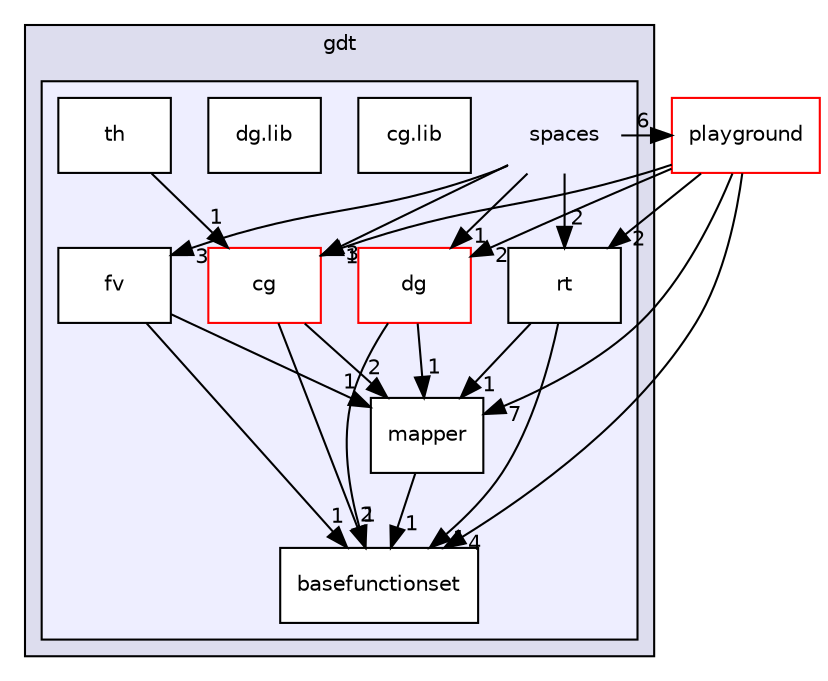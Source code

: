digraph "spaces" {
  compound=true
  node [ fontsize="10", fontname="Helvetica"];
  edge [ labelfontsize="10", labelfontname="Helvetica"];
  subgraph clusterdir_f1992dd472896fb89117bdc8155a3e1c {
    graph [ bgcolor="#ddddee", pencolor="black", label="gdt" fontname="Helvetica", fontsize="10", URL="dir_f1992dd472896fb89117bdc8155a3e1c.html"]
  subgraph clusterdir_c10f7938b13dcbddf851adbb235e7250 {
    graph [ bgcolor="#eeeeff", pencolor="black", label="" URL="dir_c10f7938b13dcbddf851adbb235e7250.html"];
    dir_c10f7938b13dcbddf851adbb235e7250 [shape=plaintext label="spaces"];
    dir_6d9e948cb89543348b04ec50bf9b369d [shape=box label="basefunctionset" color="black" fillcolor="white" style="filled" URL="dir_6d9e948cb89543348b04ec50bf9b369d.html"];
    dir_74593955b6c8233cbf9c2d7349ed4c8a [shape=box label="cg" color="red" fillcolor="white" style="filled" URL="dir_74593955b6c8233cbf9c2d7349ed4c8a.html"];
    dir_9dea32069628b4ba4ebb1554876dd5ab [shape=box label="cg.lib" color="black" fillcolor="white" style="filled" URL="dir_9dea32069628b4ba4ebb1554876dd5ab.html"];
    dir_0c0dbe7797438d96941af6c41d83f2df [shape=box label="dg" color="red" fillcolor="white" style="filled" URL="dir_0c0dbe7797438d96941af6c41d83f2df.html"];
    dir_3d4e25a21cc7c9f1810651d368a0f7a4 [shape=box label="dg.lib" color="black" fillcolor="white" style="filled" URL="dir_3d4e25a21cc7c9f1810651d368a0f7a4.html"];
    dir_d838a7dd0ebed0e32f16cce876ff4dd9 [shape=box label="fv" color="black" fillcolor="white" style="filled" URL="dir_d838a7dd0ebed0e32f16cce876ff4dd9.html"];
    dir_35f64527f749db039c56891c71e9c2c5 [shape=box label="mapper" color="black" fillcolor="white" style="filled" URL="dir_35f64527f749db039c56891c71e9c2c5.html"];
    dir_1efbf3611b5e4e22347a1989874655ef [shape=box label="rt" color="black" fillcolor="white" style="filled" URL="dir_1efbf3611b5e4e22347a1989874655ef.html"];
    dir_5554da2e65c51f2e76fe65f556dfcfbf [shape=box label="th" color="black" fillcolor="white" style="filled" URL="dir_5554da2e65c51f2e76fe65f556dfcfbf.html"];
  }
  }
  dir_c0688d8f58f2ac48be580c635590bfde [shape=box label="playground" fillcolor="white" style="filled" color="red" URL="dir_c0688d8f58f2ac48be580c635590bfde.html"];
  dir_35f64527f749db039c56891c71e9c2c5->dir_6d9e948cb89543348b04ec50bf9b369d [headlabel="1", labeldistance=1.5 headhref="dir_000030_000029.html"];
  dir_0c0dbe7797438d96941af6c41d83f2df->dir_35f64527f749db039c56891c71e9c2c5 [headlabel="1", labeldistance=1.5 headhref="dir_000010_000030.html"];
  dir_0c0dbe7797438d96941af6c41d83f2df->dir_6d9e948cb89543348b04ec50bf9b369d [headlabel="1", labeldistance=1.5 headhref="dir_000010_000029.html"];
  dir_c0688d8f58f2ac48be580c635590bfde->dir_35f64527f749db039c56891c71e9c2c5 [headlabel="7", labeldistance=1.5 headhref="dir_000019_000030.html"];
  dir_c0688d8f58f2ac48be580c635590bfde->dir_0c0dbe7797438d96941af6c41d83f2df [headlabel="2", labeldistance=1.5 headhref="dir_000019_000010.html"];
  dir_c0688d8f58f2ac48be580c635590bfde->dir_6d9e948cb89543348b04ec50bf9b369d [headlabel="4", labeldistance=1.5 headhref="dir_000019_000029.html"];
  dir_c0688d8f58f2ac48be580c635590bfde->dir_74593955b6c8233cbf9c2d7349ed4c8a [headlabel="1", labeldistance=1.5 headhref="dir_000019_000008.html"];
  dir_c0688d8f58f2ac48be580c635590bfde->dir_1efbf3611b5e4e22347a1989874655ef [headlabel="2", labeldistance=1.5 headhref="dir_000019_000032.html"];
  dir_c10f7938b13dcbddf851adbb235e7250->dir_0c0dbe7797438d96941af6c41d83f2df [headlabel="1", labeldistance=1.5 headhref="dir_000007_000010.html"];
  dir_c10f7938b13dcbddf851adbb235e7250->dir_c0688d8f58f2ac48be580c635590bfde [headlabel="6", labeldistance=1.5 headhref="dir_000007_000019.html"];
  dir_c10f7938b13dcbddf851adbb235e7250->dir_d838a7dd0ebed0e32f16cce876ff4dd9 [headlabel="3", labeldistance=1.5 headhref="dir_000007_000024.html"];
  dir_c10f7938b13dcbddf851adbb235e7250->dir_74593955b6c8233cbf9c2d7349ed4c8a [headlabel="3", labeldistance=1.5 headhref="dir_000007_000008.html"];
  dir_c10f7938b13dcbddf851adbb235e7250->dir_1efbf3611b5e4e22347a1989874655ef [headlabel="2", labeldistance=1.5 headhref="dir_000007_000032.html"];
  dir_d838a7dd0ebed0e32f16cce876ff4dd9->dir_35f64527f749db039c56891c71e9c2c5 [headlabel="1", labeldistance=1.5 headhref="dir_000024_000030.html"];
  dir_d838a7dd0ebed0e32f16cce876ff4dd9->dir_6d9e948cb89543348b04ec50bf9b369d [headlabel="1", labeldistance=1.5 headhref="dir_000024_000029.html"];
  dir_74593955b6c8233cbf9c2d7349ed4c8a->dir_35f64527f749db039c56891c71e9c2c5 [headlabel="2", labeldistance=1.5 headhref="dir_000008_000030.html"];
  dir_74593955b6c8233cbf9c2d7349ed4c8a->dir_6d9e948cb89543348b04ec50bf9b369d [headlabel="2", labeldistance=1.5 headhref="dir_000008_000029.html"];
  dir_5554da2e65c51f2e76fe65f556dfcfbf->dir_74593955b6c8233cbf9c2d7349ed4c8a [headlabel="1", labeldistance=1.5 headhref="dir_000033_000008.html"];
  dir_1efbf3611b5e4e22347a1989874655ef->dir_35f64527f749db039c56891c71e9c2c5 [headlabel="1", labeldistance=1.5 headhref="dir_000032_000030.html"];
  dir_1efbf3611b5e4e22347a1989874655ef->dir_6d9e948cb89543348b04ec50bf9b369d [headlabel="1", labeldistance=1.5 headhref="dir_000032_000029.html"];
}
